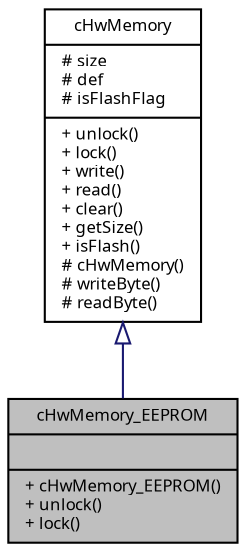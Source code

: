 digraph "cHwMemory_EEPROM"
{
  edge [fontname="Sans",fontsize="8",labelfontname="Sans",labelfontsize="8"];
  node [fontname="Sans",fontsize="8",shape=record];
  Node1 [label="{cHwMemory_EEPROM\n||+ cHwMemory_EEPROM()\l+ unlock()\l+ lock()\l}",height=0.2,width=0.4,color="black", fillcolor="grey75", style="filled", fontcolor="black"];
  Node2 -> Node1 [dir="back",color="midnightblue",fontsize="8",style="solid",arrowtail="onormal",fontname="Sans"];
  Node2 [label="{cHwMemory\n|# size\l# def\l# isFlashFlag\l|+ unlock()\l+ lock()\l+ write()\l+ read()\l+ clear()\l+ getSize()\l+ isFlash()\l# cHwMemory()\l# writeByte()\l# readByte()\l}",height=0.2,width=0.4,color="black", fillcolor="white", style="filled",URL="$classc_hw_memory.html",tooltip="Abstract class supporting non volatile memory. "];
}
